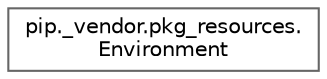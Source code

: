 digraph "Graphical Class Hierarchy"
{
 // LATEX_PDF_SIZE
  bgcolor="transparent";
  edge [fontname=Helvetica,fontsize=10,labelfontname=Helvetica,labelfontsize=10];
  node [fontname=Helvetica,fontsize=10,shape=box,height=0.2,width=0.4];
  rankdir="LR";
  Node0 [id="Node000000",label="pip._vendor.pkg_resources.\lEnvironment",height=0.2,width=0.4,color="grey40", fillcolor="white", style="filled",URL="$dc/d6f/classpip_1_1__vendor_1_1pkg__resources_1_1Environment.html",tooltip=" "];
}

